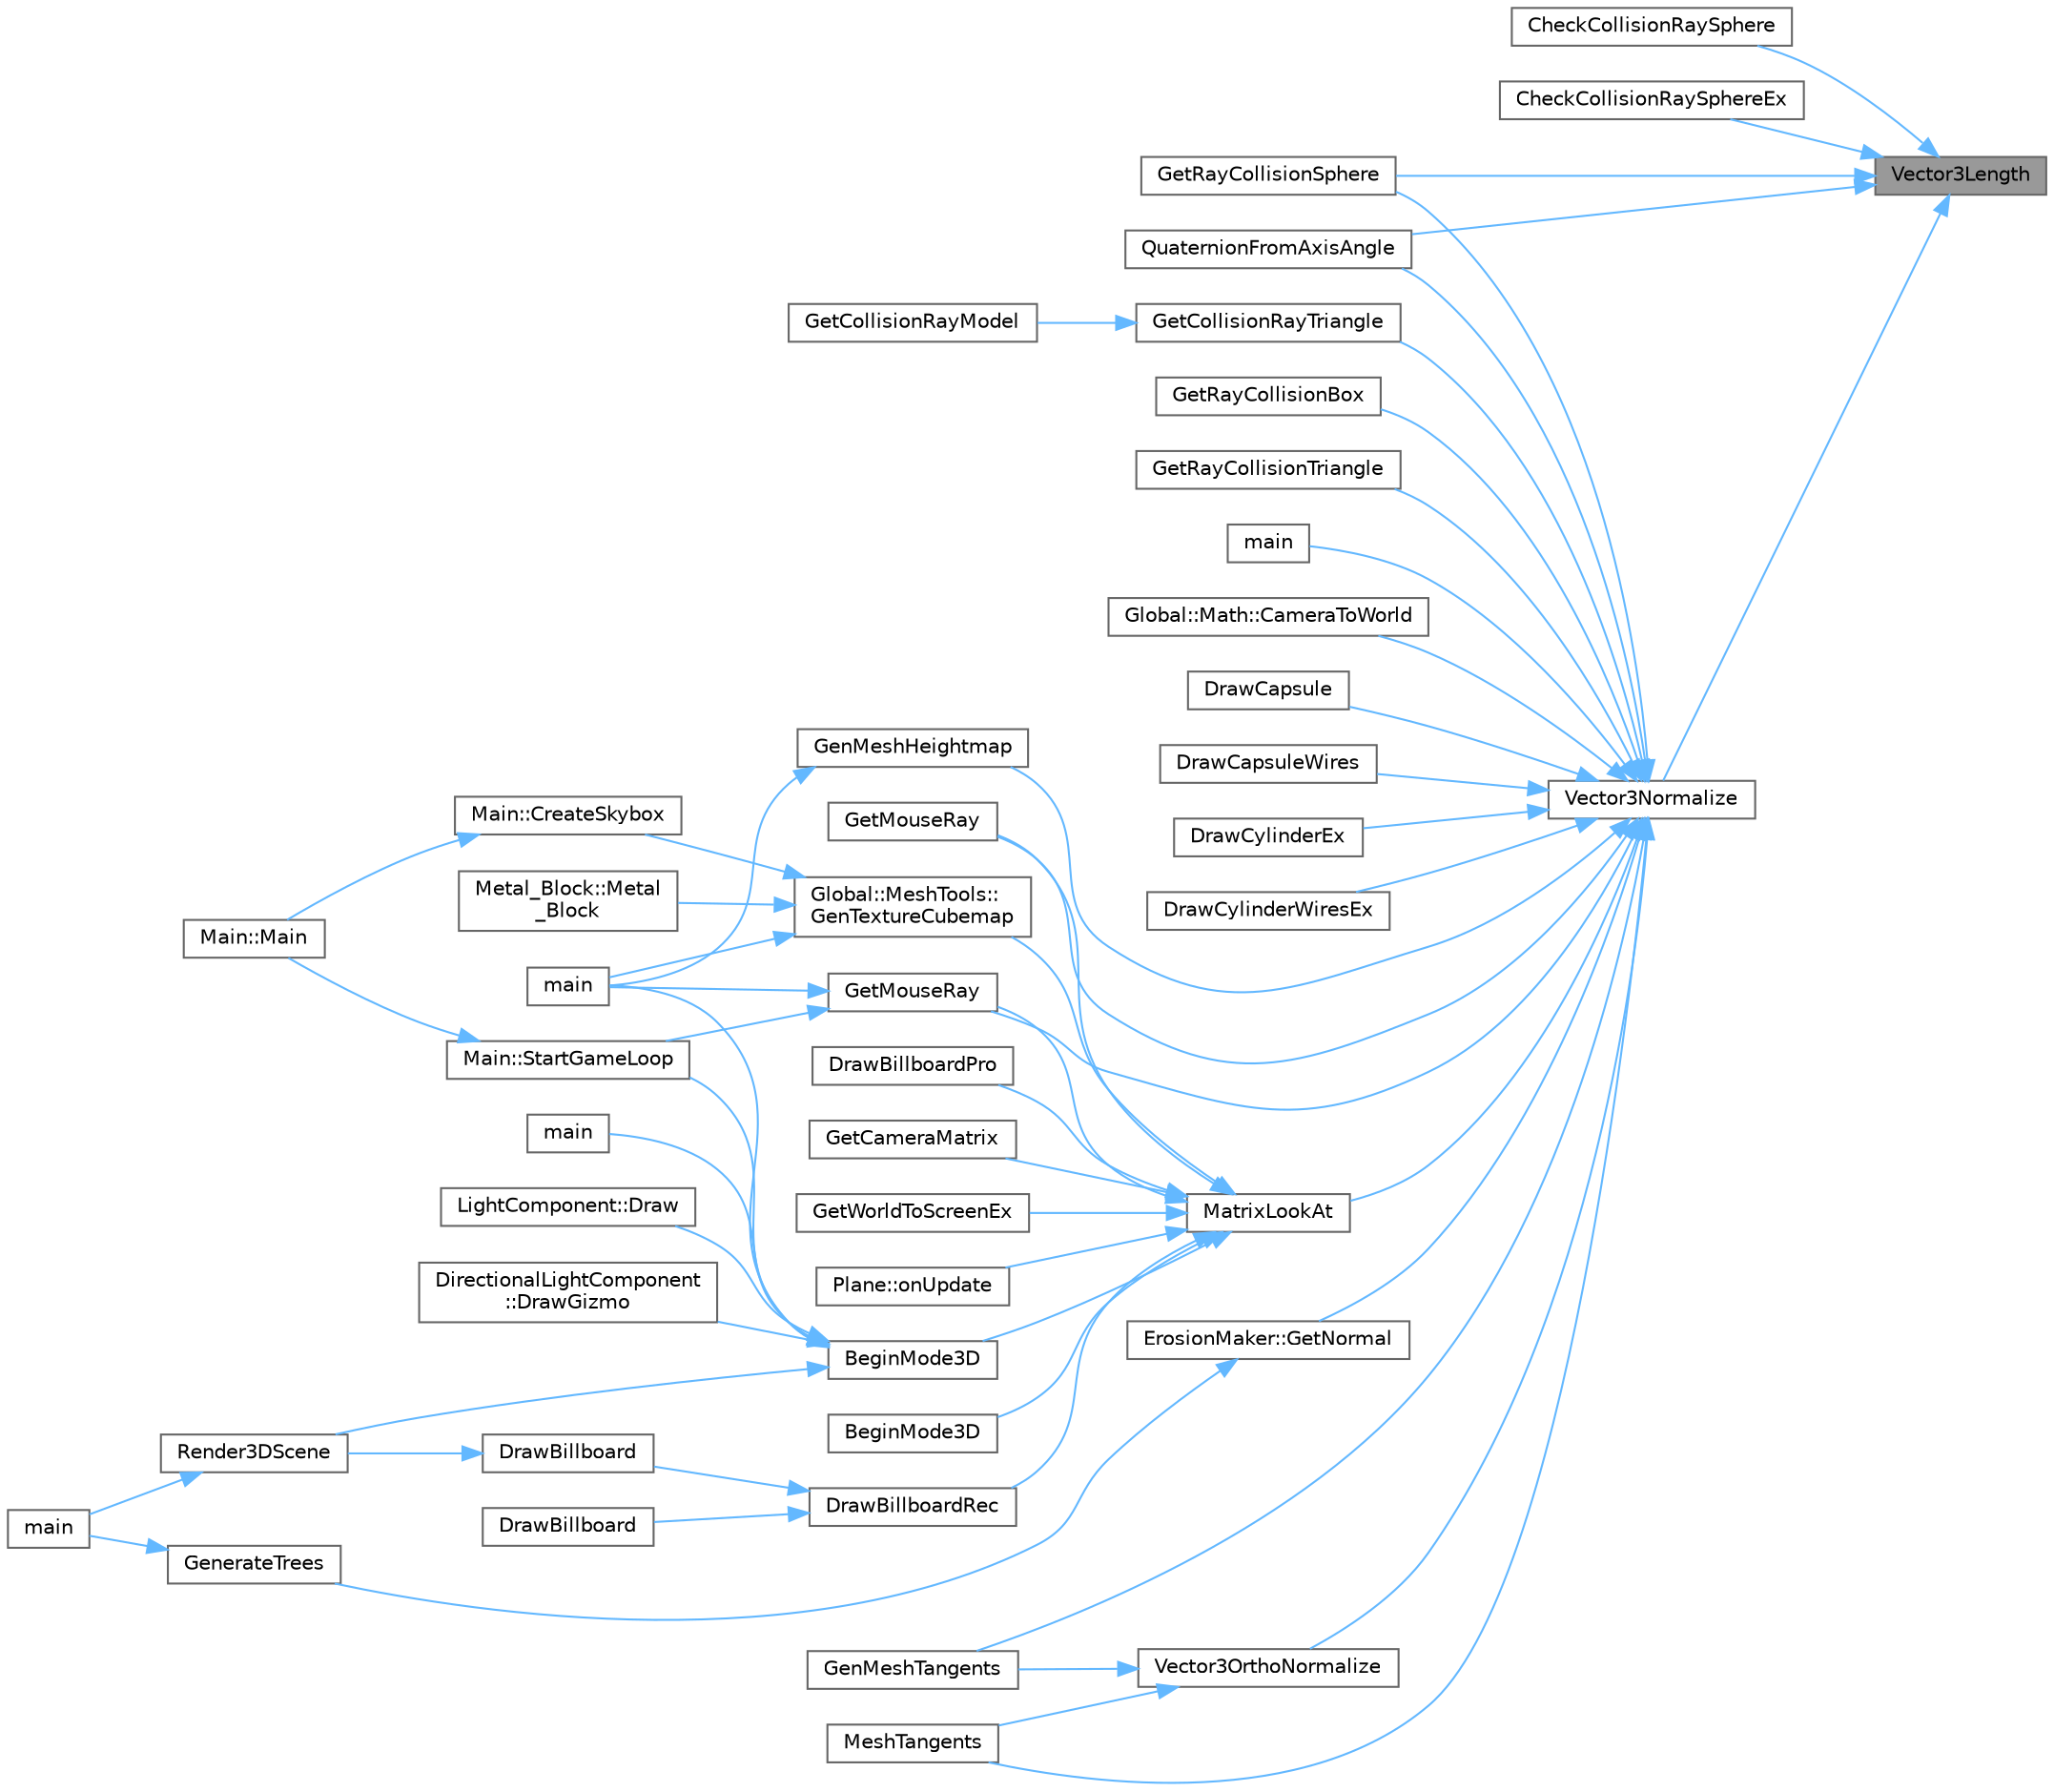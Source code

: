 digraph "Vector3Length"
{
 // LATEX_PDF_SIZE
  bgcolor="transparent";
  edge [fontname=Helvetica,fontsize=10,labelfontname=Helvetica,labelfontsize=10];
  node [fontname=Helvetica,fontsize=10,shape=box,height=0.2,width=0.4];
  rankdir="RL";
  Node1 [id="Node000001",label="Vector3Length",height=0.2,width=0.4,color="gray40", fillcolor="grey60", style="filled", fontcolor="black",tooltip=" "];
  Node1 -> Node2 [id="edge115_Node000001_Node000002",dir="back",color="steelblue1",style="solid",tooltip=" "];
  Node2 [id="Node000002",label="CheckCollisionRaySphere",height=0.2,width=0.4,color="grey40", fillcolor="white", style="filled",URL="$_classes_2lib_2raylib_2src_2models_8c.html#a3f3ec1819f7ea93462eed1be3c3d4f98",tooltip=" "];
  Node1 -> Node3 [id="edge116_Node000001_Node000003",dir="back",color="steelblue1",style="solid",tooltip=" "];
  Node3 [id="Node000003",label="CheckCollisionRaySphereEx",height=0.2,width=0.4,color="grey40", fillcolor="white", style="filled",URL="$_classes_2lib_2raylib_2src_2models_8c.html#ab7ab4f7377ecc2818b41ab570d498feb",tooltip=" "];
  Node1 -> Node4 [id="edge117_Node000001_Node000004",dir="back",color="steelblue1",style="solid",tooltip=" "];
  Node4 [id="Node000004",label="GetRayCollisionSphere",height=0.2,width=0.4,color="grey40", fillcolor="white", style="filled",URL="$_old_2_classes_2lib_2rmodels_8c.html#a7f5f8d44263f0503b15014dc41765be1",tooltip=" "];
  Node1 -> Node5 [id="edge118_Node000001_Node000005",dir="back",color="steelblue1",style="solid",tooltip=" "];
  Node5 [id="Node000005",label="QuaternionFromAxisAngle",height=0.2,width=0.4,color="grey40", fillcolor="white", style="filled",URL="$_classes_2lib_2raylib_2src_2raymath_8h.html#acd5f2f8f8b158c04c72b5c4742bbaec6",tooltip=" "];
  Node1 -> Node6 [id="edge119_Node000001_Node000006",dir="back",color="steelblue1",style="solid",tooltip=" "];
  Node6 [id="Node000006",label="Vector3Normalize",height=0.2,width=0.4,color="grey40", fillcolor="white", style="filled",URL="$_classes_2lib_2raylib_2src_2raymath_8h.html#ac5fa29124068e3254305bea68ec5da49",tooltip=" "];
  Node6 -> Node7 [id="edge120_Node000006_Node000007",dir="back",color="steelblue1",style="solid",tooltip=" "];
  Node7 [id="Node000007",label="Global::Math::CameraToWorld",height=0.2,width=0.4,color="grey40", fillcolor="white", style="filled",URL="$class_global_1_1_math.html#a05dc47d90fdc7114bea2de9db39fcb18",tooltip=" "];
  Node6 -> Node8 [id="edge121_Node000006_Node000008",dir="back",color="steelblue1",style="solid",tooltip=" "];
  Node8 [id="Node000008",label="DrawCapsule",height=0.2,width=0.4,color="grey40", fillcolor="white", style="filled",URL="$_old_2_classes_2lib_2rmodels_8c.html#a48ecc513d0e28cb0d6d45ae9d2c6f46a",tooltip=" "];
  Node6 -> Node9 [id="edge122_Node000006_Node000009",dir="back",color="steelblue1",style="solid",tooltip=" "];
  Node9 [id="Node000009",label="DrawCapsuleWires",height=0.2,width=0.4,color="grey40", fillcolor="white", style="filled",URL="$_old_2_classes_2lib_2rmodels_8c.html#a380ffff864750df3f0bed0514939168e",tooltip=" "];
  Node6 -> Node10 [id="edge123_Node000006_Node000010",dir="back",color="steelblue1",style="solid",tooltip=" "];
  Node10 [id="Node000010",label="DrawCylinderEx",height=0.2,width=0.4,color="grey40", fillcolor="white", style="filled",URL="$_old_2_classes_2lib_2rmodels_8c.html#a1734e3ee2ac7493e1e3f599df095db64",tooltip=" "];
  Node6 -> Node11 [id="edge124_Node000006_Node000011",dir="back",color="steelblue1",style="solid",tooltip=" "];
  Node11 [id="Node000011",label="DrawCylinderWiresEx",height=0.2,width=0.4,color="grey40", fillcolor="white", style="filled",URL="$_old_2_classes_2lib_2rmodels_8c.html#a3724bd7504ebe7eb3c904b5e8e10e1a7",tooltip=" "];
  Node6 -> Node12 [id="edge125_Node000006_Node000012",dir="back",color="steelblue1",style="solid",tooltip=" "];
  Node12 [id="Node000012",label="GenMeshHeightmap",height=0.2,width=0.4,color="grey40", fillcolor="white", style="filled",URL="$_old_2_classes_2lib_2rmodels_8c.html#ac8b870f6e41a7696348194ecf9935f56",tooltip=" "];
  Node12 -> Node13 [id="edge126_Node000012_Node000013",dir="back",color="steelblue1",style="solid",tooltip=" "];
  Node13 [id="Node000013",label="main",height=0.2,width=0.4,color="grey40", fillcolor="white", style="filled",URL="$main_8cpp.html#a840291bc02cba5474a4cb46a9b9566fe",tooltip=" "];
  Node6 -> Node14 [id="edge127_Node000006_Node000014",dir="back",color="steelblue1",style="solid",tooltip=" "];
  Node14 [id="Node000014",label="GenMeshTangents",height=0.2,width=0.4,color="grey40", fillcolor="white", style="filled",URL="$_old_2_classes_2lib_2rmodels_8c.html#a365d3734e6f1176b1ff7b0b4d2abcdf7",tooltip=" "];
  Node6 -> Node15 [id="edge128_Node000006_Node000015",dir="back",color="steelblue1",style="solid",tooltip=" "];
  Node15 [id="Node000015",label="GetCollisionRayTriangle",height=0.2,width=0.4,color="grey40", fillcolor="white", style="filled",URL="$_classes_2lib_2raylib_2src_2models_8c.html#a7b6562f9ba9d8305d21f7c4d25890686",tooltip=" "];
  Node15 -> Node16 [id="edge129_Node000015_Node000016",dir="back",color="steelblue1",style="solid",tooltip=" "];
  Node16 [id="Node000016",label="GetCollisionRayModel",height=0.2,width=0.4,color="grey40", fillcolor="white", style="filled",URL="$_classes_2lib_2raylib_2src_2models_8c.html#acbfd8b5e130b84ce9c498201c6b88094",tooltip=" "];
  Node6 -> Node17 [id="edge130_Node000006_Node000017",dir="back",color="steelblue1",style="solid",tooltip=" "];
  Node17 [id="Node000017",label="GetMouseRay",height=0.2,width=0.4,color="grey40", fillcolor="white", style="filled",URL="$_classes_2lib_2_raylib_erosion_standalone-main_2raylib_2src_2core_8c.html#adebca695e64d03e8b0df5f89148f438b",tooltip=" "];
  Node6 -> Node18 [id="edge131_Node000006_Node000018",dir="back",color="steelblue1",style="solid",tooltip=" "];
  Node18 [id="Node000018",label="GetMouseRay",height=0.2,width=0.4,color="grey40", fillcolor="white", style="filled",URL="$_old_2_classes_2lib_2rcore_8c.html#adebca695e64d03e8b0df5f89148f438b",tooltip=" "];
  Node18 -> Node13 [id="edge132_Node000018_Node000013",dir="back",color="steelblue1",style="solid",tooltip=" "];
  Node18 -> Node19 [id="edge133_Node000018_Node000019",dir="back",color="steelblue1",style="solid",tooltip=" "];
  Node19 [id="Node000019",label="Main::StartGameLoop",height=0.2,width=0.4,color="grey40", fillcolor="white", style="filled",URL="$class_main.html#ae41f68a79f75d932839c81505b01b365",tooltip=" "];
  Node19 -> Node20 [id="edge134_Node000019_Node000020",dir="back",color="steelblue1",style="solid",tooltip=" "];
  Node20 [id="Node000020",label="Main::Main",height=0.2,width=0.4,color="grey40", fillcolor="white", style="filled",URL="$class_main.html#a50d4361a1b613205467a441b5c40c199",tooltip=" "];
  Node6 -> Node21 [id="edge135_Node000006_Node000021",dir="back",color="steelblue1",style="solid",tooltip=" "];
  Node21 [id="Node000021",label="ErosionMaker::GetNormal",height=0.2,width=0.4,color="grey40", fillcolor="white", style="filled",URL="$class_erosion_maker.html#a60848ae7b0dbef403350fcd71d456b71",tooltip=" "];
  Node21 -> Node22 [id="edge136_Node000021_Node000022",dir="back",color="steelblue1",style="solid",tooltip=" "];
  Node22 [id="Node000022",label="GenerateTrees",height=0.2,width=0.4,color="grey40", fillcolor="white", style="filled",URL="$_classes_2lib_2_raylib_erosion_standalone-main_2src_2main_8cpp.html#a5c3516ea38710c98aca7652d094b5a14",tooltip=" "];
  Node22 -> Node23 [id="edge137_Node000022_Node000023",dir="back",color="steelblue1",style="solid",tooltip=" "];
  Node23 [id="Node000023",label="main",height=0.2,width=0.4,color="grey40", fillcolor="white", style="filled",URL="$_classes_2lib_2_raylib_erosion_standalone-main_2src_2main_8cpp.html#a840291bc02cba5474a4cb46a9b9566fe",tooltip=" "];
  Node6 -> Node24 [id="edge138_Node000006_Node000024",dir="back",color="steelblue1",style="solid",tooltip=" "];
  Node24 [id="Node000024",label="GetRayCollisionBox",height=0.2,width=0.4,color="grey40", fillcolor="white", style="filled",URL="$_old_2_classes_2lib_2rmodels_8c.html#acabd008aee6055b0a54d5cb476c4da08",tooltip=" "];
  Node6 -> Node4 [id="edge139_Node000006_Node000004",dir="back",color="steelblue1",style="solid",tooltip=" "];
  Node6 -> Node25 [id="edge140_Node000006_Node000025",dir="back",color="steelblue1",style="solid",tooltip=" "];
  Node25 [id="Node000025",label="GetRayCollisionTriangle",height=0.2,width=0.4,color="grey40", fillcolor="white", style="filled",URL="$_old_2_classes_2lib_2rmodels_8c.html#a38d1ae868b9d896f92a0fc2a4fcbb146",tooltip=" "];
  Node6 -> Node26 [id="edge141_Node000006_Node000026",dir="back",color="steelblue1",style="solid",tooltip=" "];
  Node26 [id="Node000026",label="main",height=0.2,width=0.4,color="grey40", fillcolor="white", style="filled",URL="$test_8cpp.html#a840291bc02cba5474a4cb46a9b9566fe",tooltip=" "];
  Node6 -> Node27 [id="edge142_Node000006_Node000027",dir="back",color="steelblue1",style="solid",tooltip=" "];
  Node27 [id="Node000027",label="MatrixLookAt",height=0.2,width=0.4,color="grey40", fillcolor="white", style="filled",URL="$_classes_2lib_2raylib_2src_2raymath_8h.html#aa5e02c87229c2497da3932b0e7340cd9",tooltip=" "];
  Node27 -> Node28 [id="edge143_Node000027_Node000028",dir="back",color="steelblue1",style="solid",tooltip=" "];
  Node28 [id="Node000028",label="BeginMode3D",height=0.2,width=0.4,color="grey40", fillcolor="white", style="filled",URL="$_classes_2lib_2rcore_8c.html#ac0458f5823cbb3e253d012f4386df71e",tooltip=" "];
  Node27 -> Node29 [id="edge144_Node000027_Node000029",dir="back",color="steelblue1",style="solid",tooltip=" "];
  Node29 [id="Node000029",label="BeginMode3D",height=0.2,width=0.4,color="grey40", fillcolor="white", style="filled",URL="$_old_2_classes_2lib_2rcore_8c.html#ac0458f5823cbb3e253d012f4386df71e",tooltip=" "];
  Node29 -> Node30 [id="edge145_Node000029_Node000030",dir="back",color="steelblue1",style="solid",tooltip=" "];
  Node30 [id="Node000030",label="LightComponent::Draw",height=0.2,width=0.4,color="grey40", fillcolor="white", style="filled",URL="$class_light_component.html#a0c2b41e339e319736fb46b4a8ff12b97",tooltip=" "];
  Node29 -> Node31 [id="edge146_Node000029_Node000031",dir="back",color="steelblue1",style="solid",tooltip=" "];
  Node31 [id="Node000031",label="DirectionalLightComponent\l::DrawGizmo",height=0.2,width=0.4,color="grey40", fillcolor="white", style="filled",URL="$class_directional_light_component.html#a190150ada7ffe8e53ae86c8e9d004f31",tooltip=" "];
  Node29 -> Node32 [id="edge147_Node000029_Node000032",dir="back",color="steelblue1",style="solid",tooltip=" "];
  Node32 [id="Node000032",label="main",height=0.2,width=0.4,color="grey40", fillcolor="white", style="filled",URL="$_classes_2_marching_cubes_8h.html#ae66f6b31b5ad750f1fe042a706a4e3d4",tooltip=" "];
  Node29 -> Node13 [id="edge148_Node000029_Node000013",dir="back",color="steelblue1",style="solid",tooltip=" "];
  Node29 -> Node33 [id="edge149_Node000029_Node000033",dir="back",color="steelblue1",style="solid",tooltip=" "];
  Node33 [id="Node000033",label="Render3DScene",height=0.2,width=0.4,color="grey40", fillcolor="white", style="filled",URL="$_classes_2lib_2_raylib_erosion_standalone-main_2src_2main_8cpp.html#ad86ef8813977cfce37962bc5ceff25b3",tooltip=" "];
  Node33 -> Node23 [id="edge150_Node000033_Node000023",dir="back",color="steelblue1",style="solid",tooltip=" "];
  Node29 -> Node19 [id="edge151_Node000029_Node000019",dir="back",color="steelblue1",style="solid",tooltip=" "];
  Node27 -> Node34 [id="edge152_Node000027_Node000034",dir="back",color="steelblue1",style="solid",tooltip=" "];
  Node34 [id="Node000034",label="DrawBillboardPro",height=0.2,width=0.4,color="grey40", fillcolor="white", style="filled",URL="$_old_2_classes_2lib_2rmodels_8c.html#a65a8d3d882dd27491255eda7ddb51df9",tooltip=" "];
  Node27 -> Node35 [id="edge153_Node000027_Node000035",dir="back",color="steelblue1",style="solid",tooltip=" "];
  Node35 [id="Node000035",label="DrawBillboardRec",height=0.2,width=0.4,color="grey40", fillcolor="white", style="filled",URL="$_classes_2lib_2raylib_2src_2models_8c.html#a74498df5d7e379ecfe9d9515d210783f",tooltip=" "];
  Node35 -> Node36 [id="edge154_Node000035_Node000036",dir="back",color="steelblue1",style="solid",tooltip=" "];
  Node36 [id="Node000036",label="DrawBillboard",height=0.2,width=0.4,color="grey40", fillcolor="white", style="filled",URL="$_classes_2lib_2_raylib_erosion_standalone-main_2raylib_2src_2models_8c.html#ae7037e4628c218a129ef41818ba824a5",tooltip=" "];
  Node35 -> Node37 [id="edge155_Node000035_Node000037",dir="back",color="steelblue1",style="solid",tooltip=" "];
  Node37 [id="Node000037",label="DrawBillboard",height=0.2,width=0.4,color="grey40", fillcolor="white", style="filled",URL="$_old_2_classes_2lib_2rmodels_8c.html#a91c826f25f6c8c9dac2a170f2fa9f73e",tooltip=" "];
  Node37 -> Node33 [id="edge156_Node000037_Node000033",dir="back",color="steelblue1",style="solid",tooltip=" "];
  Node27 -> Node38 [id="edge157_Node000027_Node000038",dir="back",color="steelblue1",style="solid",tooltip=" "];
  Node38 [id="Node000038",label="Global::MeshTools::\lGenTextureCubemap",height=0.2,width=0.4,color="grey40", fillcolor="white", style="filled",URL="$class_global_1_1_mesh_tools.html#abd961f7c3e9be62f8c27ab77518498ae",tooltip=" "];
  Node38 -> Node39 [id="edge158_Node000038_Node000039",dir="back",color="steelblue1",style="solid",tooltip=" "];
  Node39 [id="Node000039",label="Main::CreateSkybox",height=0.2,width=0.4,color="grey40", fillcolor="white", style="filled",URL="$class_main.html#af7e13029157a2c352dd99161bfb70291",tooltip=" "];
  Node39 -> Node20 [id="edge159_Node000039_Node000020",dir="back",color="steelblue1",style="solid",tooltip=" "];
  Node38 -> Node13 [id="edge160_Node000038_Node000013",dir="back",color="steelblue1",style="solid",tooltip=" "];
  Node38 -> Node40 [id="edge161_Node000038_Node000040",dir="back",color="steelblue1",style="solid",tooltip=" "];
  Node40 [id="Node000040",label="Metal_Block::Metal\l_Block",height=0.2,width=0.4,color="grey40", fillcolor="white", style="filled",URL="$class_metal___block.html#a0efd0d8b89c291a3bd530502e3c40fc2",tooltip=" "];
  Node27 -> Node41 [id="edge162_Node000027_Node000041",dir="back",color="steelblue1",style="solid",tooltip=" "];
  Node41 [id="Node000041",label="GetCameraMatrix",height=0.2,width=0.4,color="grey40", fillcolor="white", style="filled",URL="$_old_2_classes_2lib_2rcore_8c.html#a5199e5731d1f8202c375c157da84d897",tooltip=" "];
  Node27 -> Node17 [id="edge163_Node000027_Node000017",dir="back",color="steelblue1",style="solid",tooltip=" "];
  Node27 -> Node18 [id="edge164_Node000027_Node000018",dir="back",color="steelblue1",style="solid",tooltip=" "];
  Node27 -> Node42 [id="edge165_Node000027_Node000042",dir="back",color="steelblue1",style="solid",tooltip=" "];
  Node42 [id="Node000042",label="GetWorldToScreenEx",height=0.2,width=0.4,color="grey40", fillcolor="white", style="filled",URL="$_old_2_classes_2lib_2rcore_8c.html#a2915910820e594159b54714227eec225",tooltip=" "];
  Node27 -> Node43 [id="edge166_Node000027_Node000043",dir="back",color="steelblue1",style="solid",tooltip=" "];
  Node43 [id="Node000043",label="Plane::onUpdate",height=0.2,width=0.4,color="grey40", fillcolor="white", style="filled",URL="$class_plane.html#aafc149df92511d84ac0b924207d8b10b",tooltip=" "];
  Node6 -> Node44 [id="edge167_Node000006_Node000044",dir="back",color="steelblue1",style="solid",tooltip=" "];
  Node44 [id="Node000044",label="MeshTangents",height=0.2,width=0.4,color="grey40", fillcolor="white", style="filled",URL="$_classes_2lib_2raylib_2src_2models_8c.html#ace770445afacef9785621c28d9d11790",tooltip=" "];
  Node6 -> Node5 [id="edge168_Node000006_Node000005",dir="back",color="steelblue1",style="solid",tooltip=" "];
  Node6 -> Node45 [id="edge169_Node000006_Node000045",dir="back",color="steelblue1",style="solid",tooltip=" "];
  Node45 [id="Node000045",label="Vector3OrthoNormalize",height=0.2,width=0.4,color="grey40", fillcolor="white", style="filled",URL="$_classes_2lib_2raylib_2src_2raymath_8h.html#a44f6375b57bf4a9d53912349767e7901",tooltip=" "];
  Node45 -> Node14 [id="edge170_Node000045_Node000014",dir="back",color="steelblue1",style="solid",tooltip=" "];
  Node45 -> Node44 [id="edge171_Node000045_Node000044",dir="back",color="steelblue1",style="solid",tooltip=" "];
}
